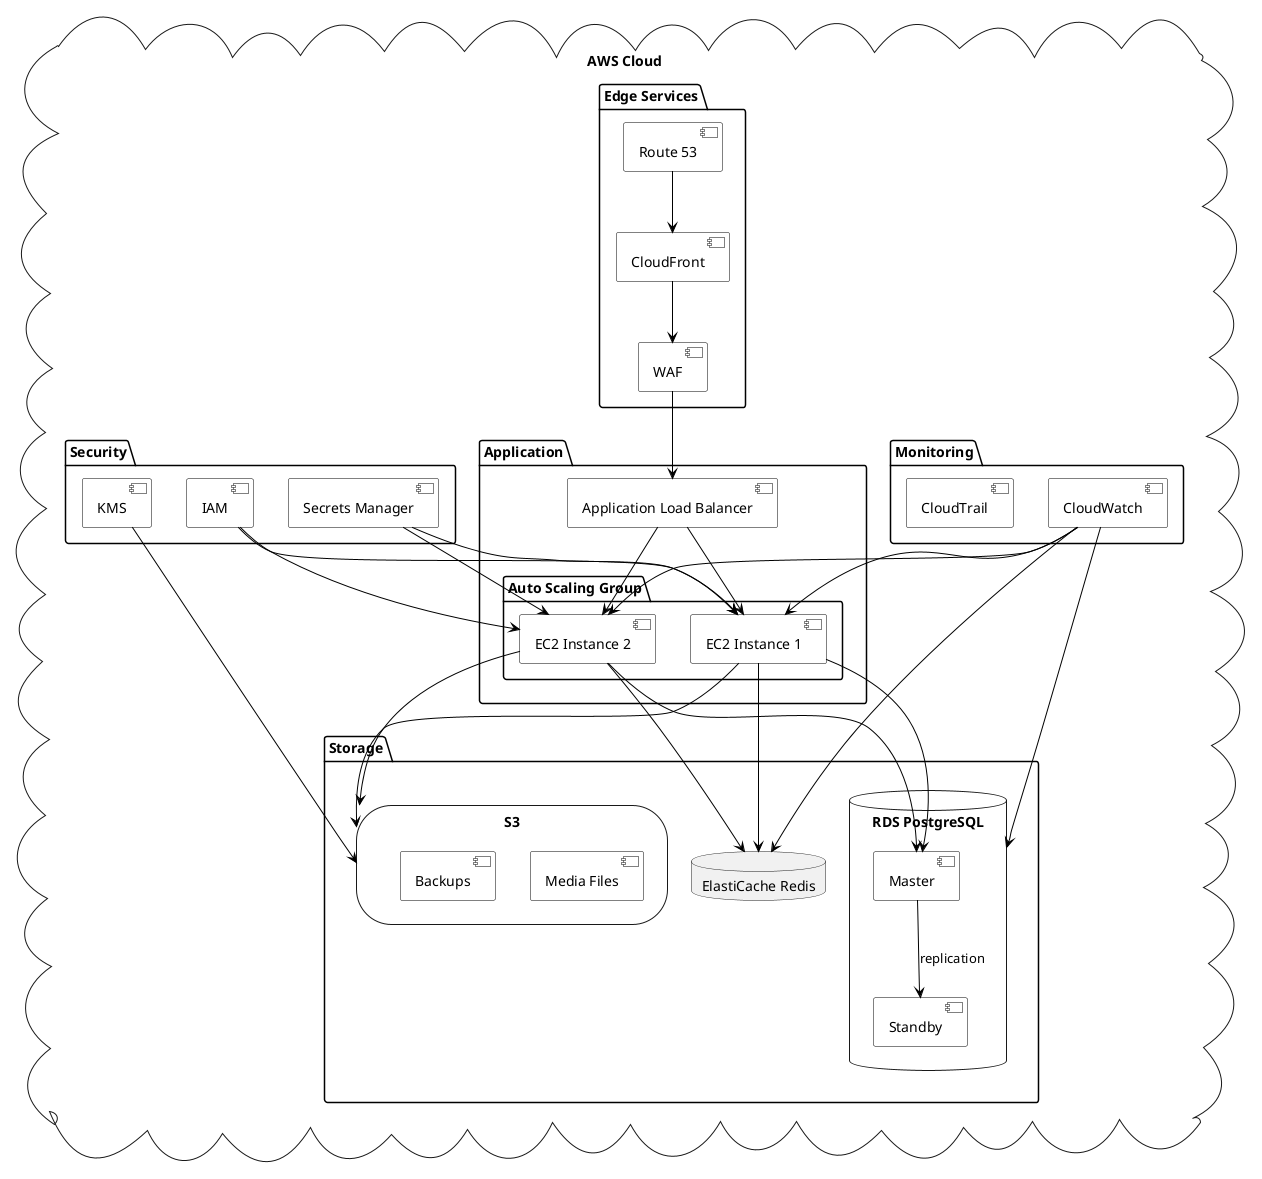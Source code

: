 @startuml AWS Infrastructure

skinparam component {
    BackgroundColor White
    BorderColor Black
    ArrowColor Black
}

cloud "AWS Cloud" {
    package "Edge Services" {
        [Route 53] as route53
        [CloudFront] as cloudfront
        [WAF] as waf
    }

    package "Application" {
        [Application Load Balancer] as alb
        package "Auto Scaling Group" {
            [EC2 Instance 1] as ec21
            [EC2 Instance 2] as ec22
        }
    }

    package "Storage" {
        database "RDS PostgreSQL" as rds {
            [Master] as master
            [Standby] as standby
        }
        database "ElastiCache Redis" as redis
        storage "S3" as s3 {
            [Media Files] as media
            [Backups] as backup
        }
    }

    package "Monitoring" {
        [CloudWatch] as cloudwatch
        [CloudTrail] as cloudtrail
    }

    package "Security" {
        [IAM] as iam
        [KMS] as kms
        [Secrets Manager] as secrets
    }
}

route53 --> cloudfront
cloudfront --> waf
waf --> alb
alb --> ec21
alb --> ec22

ec21 --> master
ec22 --> master
master --> standby : replication

ec21 --> redis
ec22 --> redis

ec21 --> s3
ec22 --> s3

cloudwatch --> ec21
cloudwatch --> ec22
cloudwatch --> rds
cloudwatch --> redis

iam --> ec21
iam --> ec22
kms --> s3
secrets --> ec21
secrets --> ec22

@enduml
